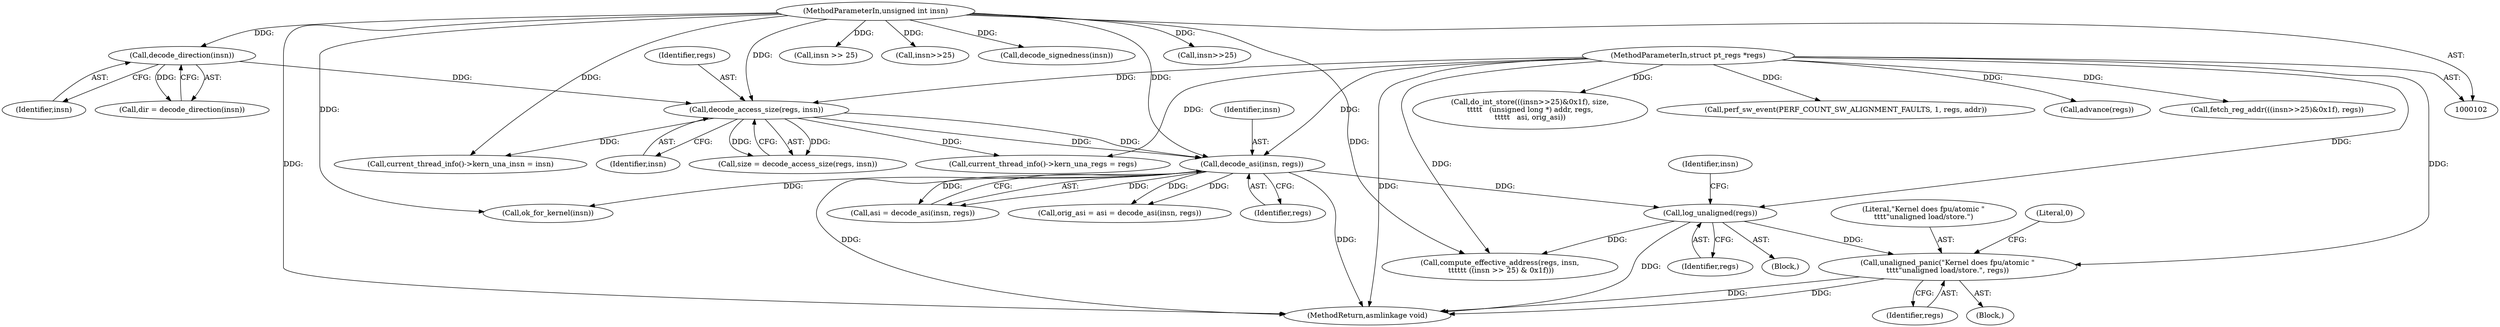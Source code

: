 digraph "0_linux_a8b0ca17b80e92faab46ee7179ba9e99ccb61233_39@pointer" {
"1000160" [label="(Call,unaligned_panic(\"Kernel does fpu/atomic \"\n\t\t\t\t\"unaligned load/store.\", regs))"];
"1000144" [label="(Call,log_unaligned(regs))"];
"1000133" [label="(Call,decode_asi(insn, regs))"];
"1000104" [label="(MethodParameterIn,unsigned int insn)"];
"1000114" [label="(Call,decode_access_size(regs, insn))"];
"1000103" [label="(MethodParameterIn,struct pt_regs *regs)"];
"1000109" [label="(Call,decode_direction(insn))"];
"1000105" [label="(Block,)"];
"1000145" [label="(Identifier,regs)"];
"1000131" [label="(Call,asi = decode_asi(insn, regs))"];
"1000172" [label="(Call,compute_effective_address(regs, insn,\n \t\t\t\t\t\t ((insn >> 25) & 0x1f)))"];
"1000115" [label="(Identifier,regs)"];
"1000119" [label="(Call,current_thread_info()->kern_una_regs = regs)"];
"1000161" [label="(Literal,\"Kernel does fpu/atomic \"\n\t\t\t\t\"unaligned load/store.\")"];
"1000150" [label="(Identifier,insn)"];
"1000296" [label="(MethodReturn,asmlinkage void)"];
"1000164" [label="(Literal,0)"];
"1000271" [label="(Call,do_int_store(((insn>>25)&0x1f), size,\n\t\t\t\t\t   (unsigned long *) addr, regs,\n\t\t\t\t\t   asi, orig_asi))"];
"1000144" [label="(Call,log_unaligned(regs))"];
"1000162" [label="(Identifier,regs)"];
"1000124" [label="(Call,current_thread_info()->kern_una_insn = insn)"];
"1000176" [label="(Call,insn >> 25)"];
"1000273" [label="(Call,insn>>25)"];
"1000114" [label="(Call,decode_access_size(regs, insn))"];
"1000134" [label="(Identifier,insn)"];
"1000116" [label="(Identifier,insn)"];
"1000180" [label="(Call,perf_sw_event(PERF_COUNT_SW_ALIGNMENT_FAULTS, 1, regs, addr))"];
"1000294" [label="(Call,advance(regs))"];
"1000135" [label="(Identifier,regs)"];
"1000220" [label="(Call,decode_signedness(insn))"];
"1000109" [label="(Call,decode_direction(insn))"];
"1000112" [label="(Call,size = decode_access_size(regs, insn))"];
"1000103" [label="(MethodParameterIn,struct pt_regs *regs)"];
"1000149" [label="(Call,ok_for_kernel(insn))"];
"1000207" [label="(Call,insn>>25)"];
"1000110" [label="(Identifier,insn)"];
"1000205" [label="(Call,fetch_reg_addr(((insn>>25)&0x1f), regs))"];
"1000107" [label="(Call,dir = decode_direction(insn))"];
"1000129" [label="(Call,orig_asi = asi = decode_asi(insn, regs))"];
"1000154" [label="(Block,)"];
"1000133" [label="(Call,decode_asi(insn, regs))"];
"1000160" [label="(Call,unaligned_panic(\"Kernel does fpu/atomic \"\n\t\t\t\t\"unaligned load/store.\", regs))"];
"1000104" [label="(MethodParameterIn,unsigned int insn)"];
"1000160" -> "1000154"  [label="AST: "];
"1000160" -> "1000162"  [label="CFG: "];
"1000161" -> "1000160"  [label="AST: "];
"1000162" -> "1000160"  [label="AST: "];
"1000164" -> "1000160"  [label="CFG: "];
"1000160" -> "1000296"  [label="DDG: "];
"1000160" -> "1000296"  [label="DDG: "];
"1000144" -> "1000160"  [label="DDG: "];
"1000103" -> "1000160"  [label="DDG: "];
"1000144" -> "1000105"  [label="AST: "];
"1000144" -> "1000145"  [label="CFG: "];
"1000145" -> "1000144"  [label="AST: "];
"1000150" -> "1000144"  [label="CFG: "];
"1000144" -> "1000296"  [label="DDG: "];
"1000133" -> "1000144"  [label="DDG: "];
"1000103" -> "1000144"  [label="DDG: "];
"1000144" -> "1000172"  [label="DDG: "];
"1000133" -> "1000131"  [label="AST: "];
"1000133" -> "1000135"  [label="CFG: "];
"1000134" -> "1000133"  [label="AST: "];
"1000135" -> "1000133"  [label="AST: "];
"1000131" -> "1000133"  [label="CFG: "];
"1000133" -> "1000296"  [label="DDG: "];
"1000133" -> "1000296"  [label="DDG: "];
"1000133" -> "1000129"  [label="DDG: "];
"1000133" -> "1000129"  [label="DDG: "];
"1000133" -> "1000131"  [label="DDG: "];
"1000133" -> "1000131"  [label="DDG: "];
"1000104" -> "1000133"  [label="DDG: "];
"1000114" -> "1000133"  [label="DDG: "];
"1000114" -> "1000133"  [label="DDG: "];
"1000103" -> "1000133"  [label="DDG: "];
"1000133" -> "1000149"  [label="DDG: "];
"1000104" -> "1000102"  [label="AST: "];
"1000104" -> "1000296"  [label="DDG: "];
"1000104" -> "1000109"  [label="DDG: "];
"1000104" -> "1000114"  [label="DDG: "];
"1000104" -> "1000124"  [label="DDG: "];
"1000104" -> "1000149"  [label="DDG: "];
"1000104" -> "1000172"  [label="DDG: "];
"1000104" -> "1000176"  [label="DDG: "];
"1000104" -> "1000207"  [label="DDG: "];
"1000104" -> "1000220"  [label="DDG: "];
"1000104" -> "1000273"  [label="DDG: "];
"1000114" -> "1000112"  [label="AST: "];
"1000114" -> "1000116"  [label="CFG: "];
"1000115" -> "1000114"  [label="AST: "];
"1000116" -> "1000114"  [label="AST: "];
"1000112" -> "1000114"  [label="CFG: "];
"1000114" -> "1000112"  [label="DDG: "];
"1000114" -> "1000112"  [label="DDG: "];
"1000103" -> "1000114"  [label="DDG: "];
"1000109" -> "1000114"  [label="DDG: "];
"1000114" -> "1000119"  [label="DDG: "];
"1000114" -> "1000124"  [label="DDG: "];
"1000103" -> "1000102"  [label="AST: "];
"1000103" -> "1000296"  [label="DDG: "];
"1000103" -> "1000119"  [label="DDG: "];
"1000103" -> "1000172"  [label="DDG: "];
"1000103" -> "1000180"  [label="DDG: "];
"1000103" -> "1000205"  [label="DDG: "];
"1000103" -> "1000271"  [label="DDG: "];
"1000103" -> "1000294"  [label="DDG: "];
"1000109" -> "1000107"  [label="AST: "];
"1000109" -> "1000110"  [label="CFG: "];
"1000110" -> "1000109"  [label="AST: "];
"1000107" -> "1000109"  [label="CFG: "];
"1000109" -> "1000107"  [label="DDG: "];
}
